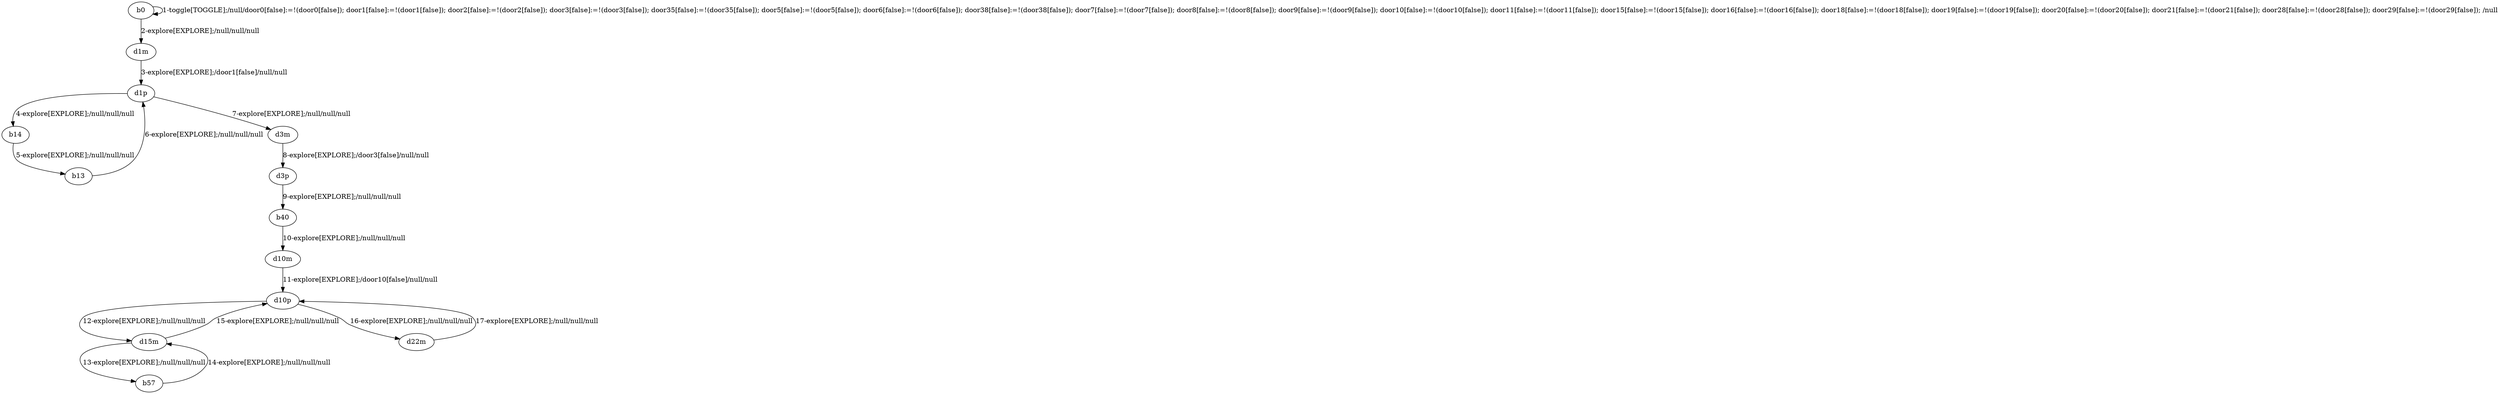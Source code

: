 # Total number of goals covered by this test: 1
# d22m --> d10p

digraph g {
"b0" -> "b0" [label = "1-toggle[TOGGLE];/null/door0[false]:=!(door0[false]); door1[false]:=!(door1[false]); door2[false]:=!(door2[false]); door3[false]:=!(door3[false]); door35[false]:=!(door35[false]); door5[false]:=!(door5[false]); door6[false]:=!(door6[false]); door38[false]:=!(door38[false]); door7[false]:=!(door7[false]); door8[false]:=!(door8[false]); door9[false]:=!(door9[false]); door10[false]:=!(door10[false]); door11[false]:=!(door11[false]); door15[false]:=!(door15[false]); door16[false]:=!(door16[false]); door18[false]:=!(door18[false]); door19[false]:=!(door19[false]); door20[false]:=!(door20[false]); door21[false]:=!(door21[false]); door28[false]:=!(door28[false]); door29[false]:=!(door29[false]); /null"];
"b0" -> "d1m" [label = "2-explore[EXPLORE];/null/null/null"];
"d1m" -> "d1p" [label = "3-explore[EXPLORE];/door1[false]/null/null"];
"d1p" -> "b14" [label = "4-explore[EXPLORE];/null/null/null"];
"b14" -> "b13" [label = "5-explore[EXPLORE];/null/null/null"];
"b13" -> "d1p" [label = "6-explore[EXPLORE];/null/null/null"];
"d1p" -> "d3m" [label = "7-explore[EXPLORE];/null/null/null"];
"d3m" -> "d3p" [label = "8-explore[EXPLORE];/door3[false]/null/null"];
"d3p" -> "b40" [label = "9-explore[EXPLORE];/null/null/null"];
"b40" -> "d10m" [label = "10-explore[EXPLORE];/null/null/null"];
"d10m" -> "d10p" [label = "11-explore[EXPLORE];/door10[false]/null/null"];
"d10p" -> "d15m" [label = "12-explore[EXPLORE];/null/null/null"];
"d15m" -> "b57" [label = "13-explore[EXPLORE];/null/null/null"];
"b57" -> "d15m" [label = "14-explore[EXPLORE];/null/null/null"];
"d15m" -> "d10p" [label = "15-explore[EXPLORE];/null/null/null"];
"d10p" -> "d22m" [label = "16-explore[EXPLORE];/null/null/null"];
"d22m" -> "d10p" [label = "17-explore[EXPLORE];/null/null/null"];
}